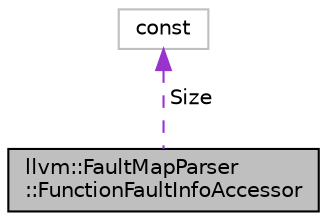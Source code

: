 digraph "llvm::FaultMapParser::FunctionFaultInfoAccessor"
{
 // LATEX_PDF_SIZE
  bgcolor="transparent";
  edge [fontname="Helvetica",fontsize="10",labelfontname="Helvetica",labelfontsize="10"];
  node [fontname="Helvetica",fontsize="10",shape=record];
  Node1 [label="llvm::FaultMapParser\l::FunctionFaultInfoAccessor",height=0.2,width=0.4,color="black", fillcolor="grey75", style="filled", fontcolor="black",tooltip=" "];
  Node2 -> Node1 [dir="back",color="darkorchid3",fontsize="10",style="dashed",label=" Size" ,fontname="Helvetica"];
  Node2 [label="const",height=0.2,width=0.4,color="grey75",tooltip=" "];
}
